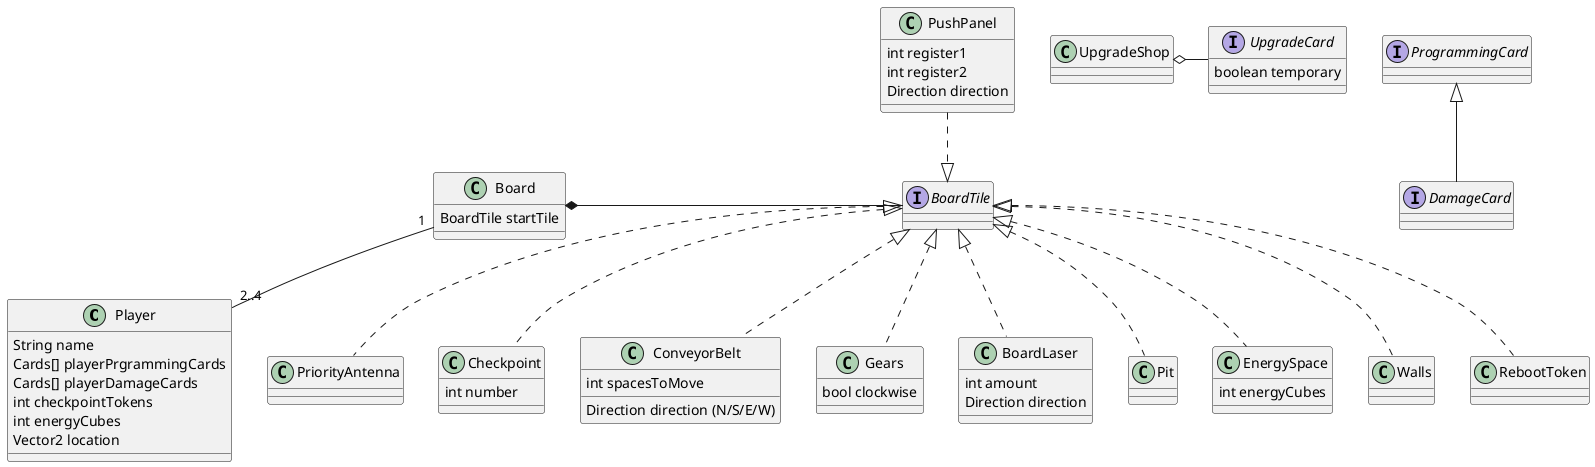 @startuml

class Player {
    String name
    Cards[] playerPrgrammingCards
    Cards[] playerDamageCards
    int checkpointTokens
    int energyCubes
    Vector2 location
}

class Board {
    BoardTile startTile
}
Board *- BoardTile
Board "1" -- "2..4" Player

interface BoardTile { }

class RebootToken implements BoardTile { }
class PriorityAntenna implements BoardTile { }
class Checkpoint implements BoardTile {
    int number
}
class ConveyorBelt implements BoardTile {
    int spacesToMove
    Direction direction (N/S/E/W)
}
class PushPanel {
    int register1
    int register2
    Direction direction
}
BoardTile <|.up. PushPanel
class Gears implements BoardTile {
    bool clockwise
}
class BoardLaser implements BoardTile {
    int amount
    Direction direction
}
class Pit implements BoardTile {}
class EnergySpace implements BoardTile {
    int energyCubes
}
class Walls implements BoardTile {
    
}

class UpgradeShop { }
UpgradeShop o- UpgradeCard

interface ProgrammingCard { }
interface DamageCard implements ProgrammingCard { }
interface UpgradeCard { 
    boolean temporary
}

@enduml